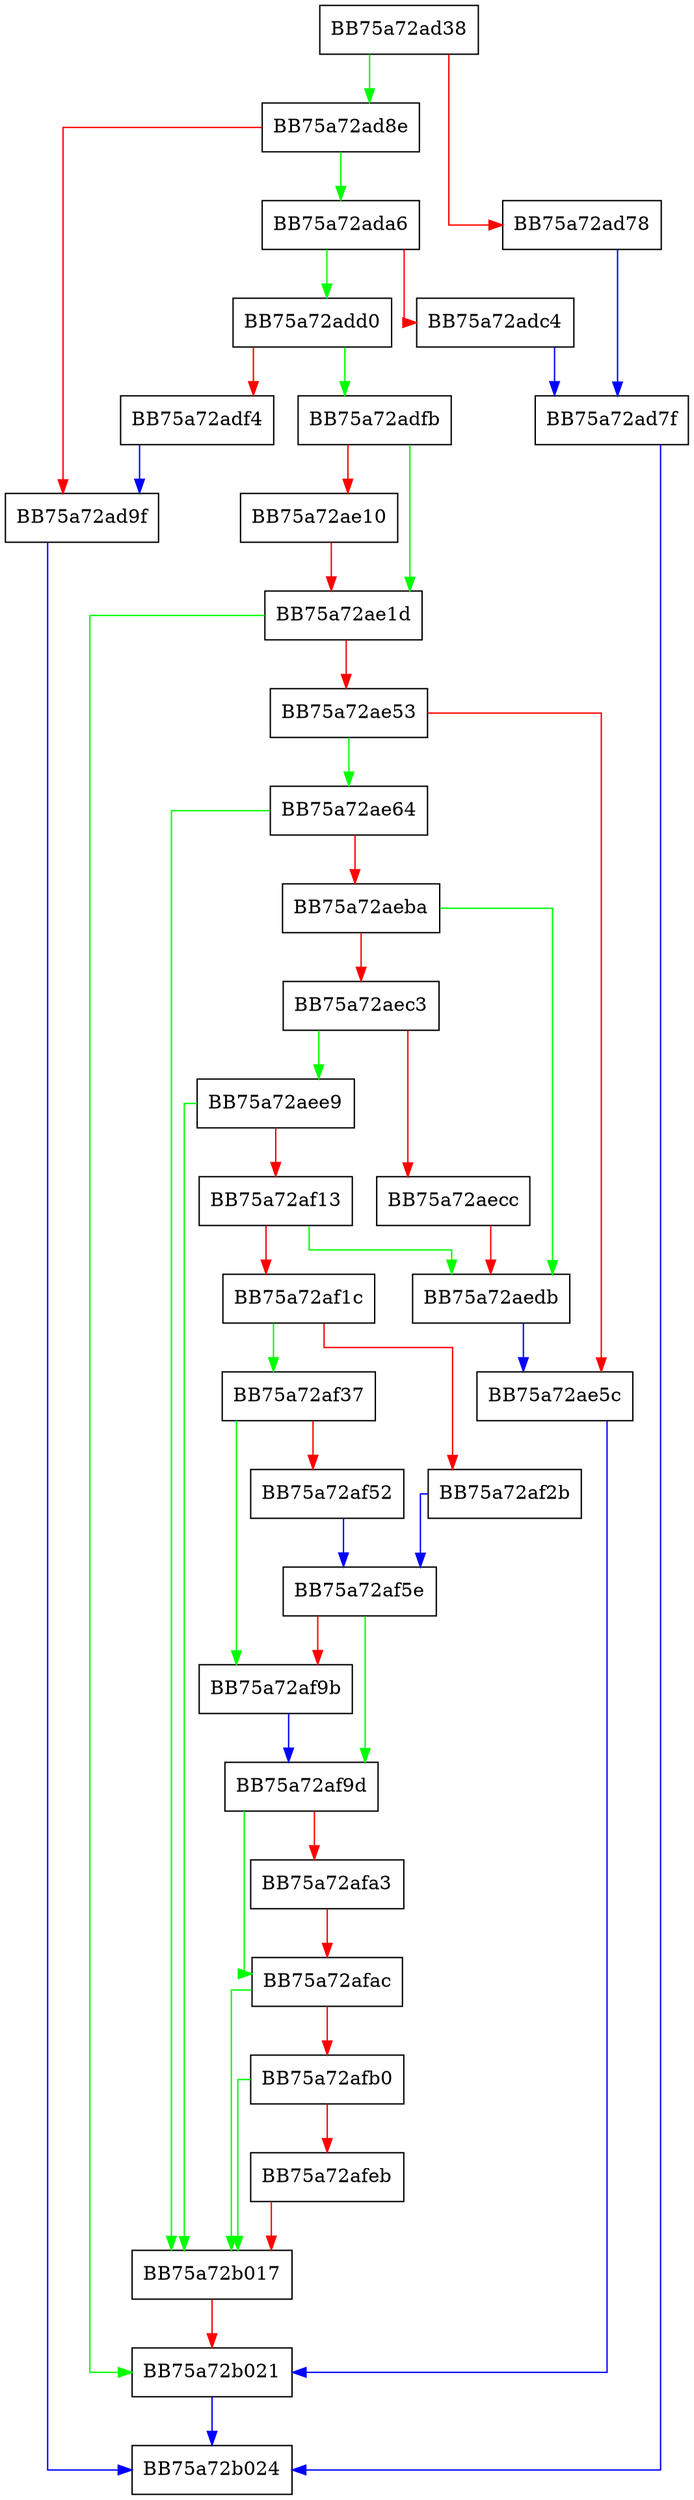 digraph exec {
  node [shape="box"];
  graph [splines=ortho];
  BB75a72ad38 -> BB75a72ad8e [color="green"];
  BB75a72ad38 -> BB75a72ad78 [color="red"];
  BB75a72ad78 -> BB75a72ad7f [color="blue"];
  BB75a72ad7f -> BB75a72b024 [color="blue"];
  BB75a72ad8e -> BB75a72ada6 [color="green"];
  BB75a72ad8e -> BB75a72ad9f [color="red"];
  BB75a72ad9f -> BB75a72b024 [color="blue"];
  BB75a72ada6 -> BB75a72add0 [color="green"];
  BB75a72ada6 -> BB75a72adc4 [color="red"];
  BB75a72adc4 -> BB75a72ad7f [color="blue"];
  BB75a72add0 -> BB75a72adfb [color="green"];
  BB75a72add0 -> BB75a72adf4 [color="red"];
  BB75a72adf4 -> BB75a72ad9f [color="blue"];
  BB75a72adfb -> BB75a72ae1d [color="green"];
  BB75a72adfb -> BB75a72ae10 [color="red"];
  BB75a72ae10 -> BB75a72ae1d [color="red"];
  BB75a72ae1d -> BB75a72b021 [color="green"];
  BB75a72ae1d -> BB75a72ae53 [color="red"];
  BB75a72ae53 -> BB75a72ae64 [color="green"];
  BB75a72ae53 -> BB75a72ae5c [color="red"];
  BB75a72ae5c -> BB75a72b021 [color="blue"];
  BB75a72ae64 -> BB75a72b017 [color="green"];
  BB75a72ae64 -> BB75a72aeba [color="red"];
  BB75a72aeba -> BB75a72aedb [color="green"];
  BB75a72aeba -> BB75a72aec3 [color="red"];
  BB75a72aec3 -> BB75a72aee9 [color="green"];
  BB75a72aec3 -> BB75a72aecc [color="red"];
  BB75a72aecc -> BB75a72aedb [color="red"];
  BB75a72aedb -> BB75a72ae5c [color="blue"];
  BB75a72aee9 -> BB75a72b017 [color="green"];
  BB75a72aee9 -> BB75a72af13 [color="red"];
  BB75a72af13 -> BB75a72aedb [color="green"];
  BB75a72af13 -> BB75a72af1c [color="red"];
  BB75a72af1c -> BB75a72af37 [color="green"];
  BB75a72af1c -> BB75a72af2b [color="red"];
  BB75a72af2b -> BB75a72af5e [color="blue"];
  BB75a72af37 -> BB75a72af9b [color="green"];
  BB75a72af37 -> BB75a72af52 [color="red"];
  BB75a72af52 -> BB75a72af5e [color="blue"];
  BB75a72af5e -> BB75a72af9d [color="green"];
  BB75a72af5e -> BB75a72af9b [color="red"];
  BB75a72af9b -> BB75a72af9d [color="blue"];
  BB75a72af9d -> BB75a72afac [color="green"];
  BB75a72af9d -> BB75a72afa3 [color="red"];
  BB75a72afa3 -> BB75a72afac [color="red"];
  BB75a72afac -> BB75a72b017 [color="green"];
  BB75a72afac -> BB75a72afb0 [color="red"];
  BB75a72afb0 -> BB75a72b017 [color="green"];
  BB75a72afb0 -> BB75a72afeb [color="red"];
  BB75a72afeb -> BB75a72b017 [color="red"];
  BB75a72b017 -> BB75a72b021 [color="red"];
  BB75a72b021 -> BB75a72b024 [color="blue"];
}